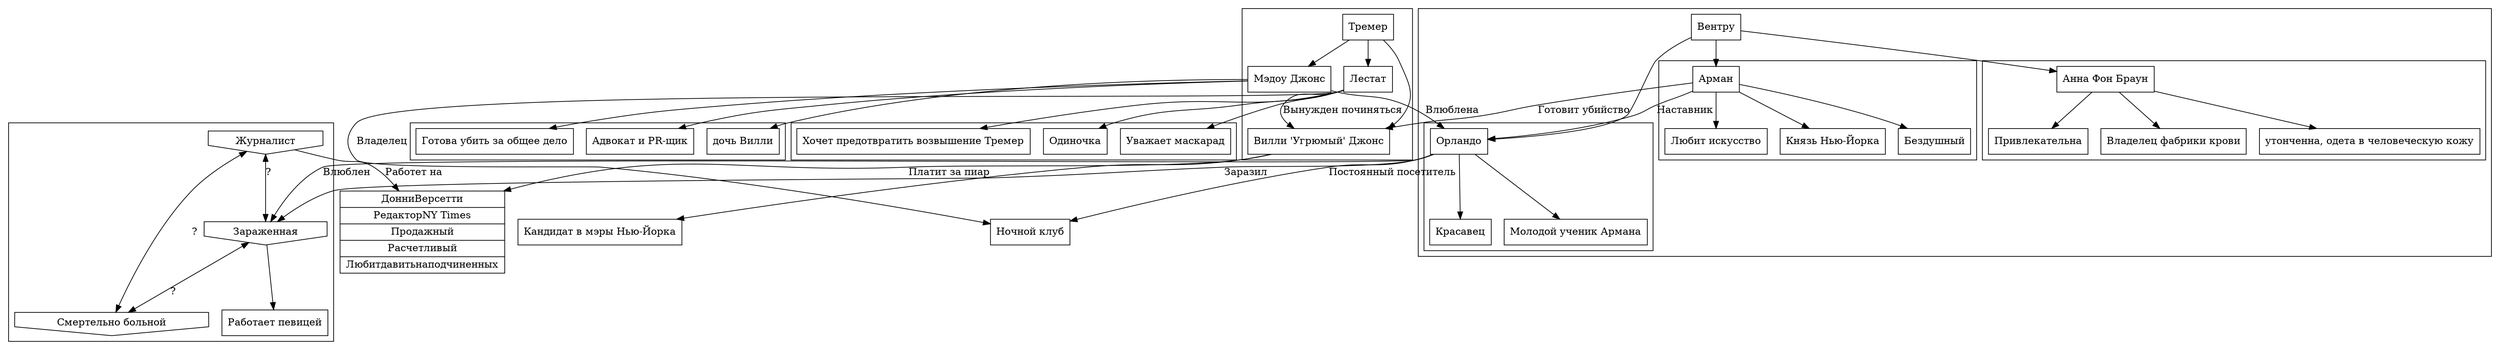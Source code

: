 digraph
{
    //Игроки
    node[shape=invhouse fillcolor=greenyellow]
    "Журналист"
    "Зараженная"
    "Смертельно больной"

    node[shape=default fillcolor="transparent"]

    //Организации
    "Вентру"

    //НПС
    "Арман"
    "Анна Фон Браун"
    "Орландо"
    "Вилли 'Угрюмый' Джонс"
    "Мэдоу Джонс"
    donni [shape=record, label="{ Донни Версетти | Редактор NY Times | Продажный | Расчетливый | Любит давить на подчиненных}"]

    //Места
    "Ночной клуб"

    //Описываем НПС и их аспекты

subgraph cluster_ventru
    {
        "Вентру" -> "Арман"
        "Вентру" -> "Орландо"
        "Вентру" -> "Анна Фон Браун"
        subgraph cluster_arman {
                "Арман"
                "Арман" -> "Князь Нью-Йорка"
                "Арман" -> "Бездушный"
                "Арман" -> "Любит искусство"
            }
        subgraph cluster_orlando {
                "Орландо"
                "Орландо" -> "Красавец"
                "Орландо" -> "Молодой ученик Армана"
            }
        subgraph cluster_annafonbraun {
                "Анна Фон Браун"
                node[group=anna, shape=box]
                "Анна Фон Браун" -> "Владелец фабрики крови"
                "Анна Фон Браун" -> "утонченна, одета в человеческую кожу"
                "Анна Фон Браун" -> "Привлекательна"
            }
    }

subgraph cluster_tremer
    {
        "Тремер"[shape=box, style=filled]
        "Тремер" -> "Вилли 'Угрюмый' Джонс"
        "Тремер" -> "Лестат"
        "Тремер" -> "Мэдоу Джонс"
    }
subgraph cluster_lestat
    {
        "Лестат"
        "Лестат" -> "Одиночка"
        "Лестат" -> "Уважает маскарад"
        "Лестат" -> "Хочет предотвратить возвышение Тремер"
    }
subgraph villijons
    {
        "Вилли 'Угрюмый' Джонс" -> "Кандидат в мэры Нью-Йорка"
    }
subgraph cluster_medowjons
    {
        "Мэдоу Джонс" -> "Адвокат и PR-щик"
        "Мэдоу Джонс" -> "дочь Вилли"
        "Мэдоу Джонс" -> "Готова убить за общее дело"
    }

    //Описываем отношения между НПС

subgraph cluster_players
    {
        "Журналист" -> "Зараженная" [dir=both label="?"]
        "Зараженная" -> "Смертельно больной" [dir=both label="?"]
        "Смертельно больной" -> "Журналист" [dir=both label="?"]
        "Зараженная" -> "Работает певицей"
    }

    "Журналист" -> donni:f0 [label="Работет на"]

    "Арман" -> "Вилли 'Угрюмый' Джонс" [label="Готовит убийство"]
    "Арман" -> "Орландо" [label="Наставник"]

    "Мэдоу Джонс" -> "Орландо" [label="Влюблена"]

    "Орландо" -> "Зараженная" [label="Заразил"]
    "Орландо" -> "Зараженная" [label="Влюблен"]
    "Орландо" -> "Ночной клуб" [label="Постоянный посетитель"]

    "Лестат" -> "Ночной клуб" [label="Владелец"]
    "Лестат" -> "Вилли 'Угрюмый' Джонс" [label="Вынужден починяться"]

    "Вилли 'Угрюмый' Джонс" -> donni:f0 [label="Платит за пиар"]

}

